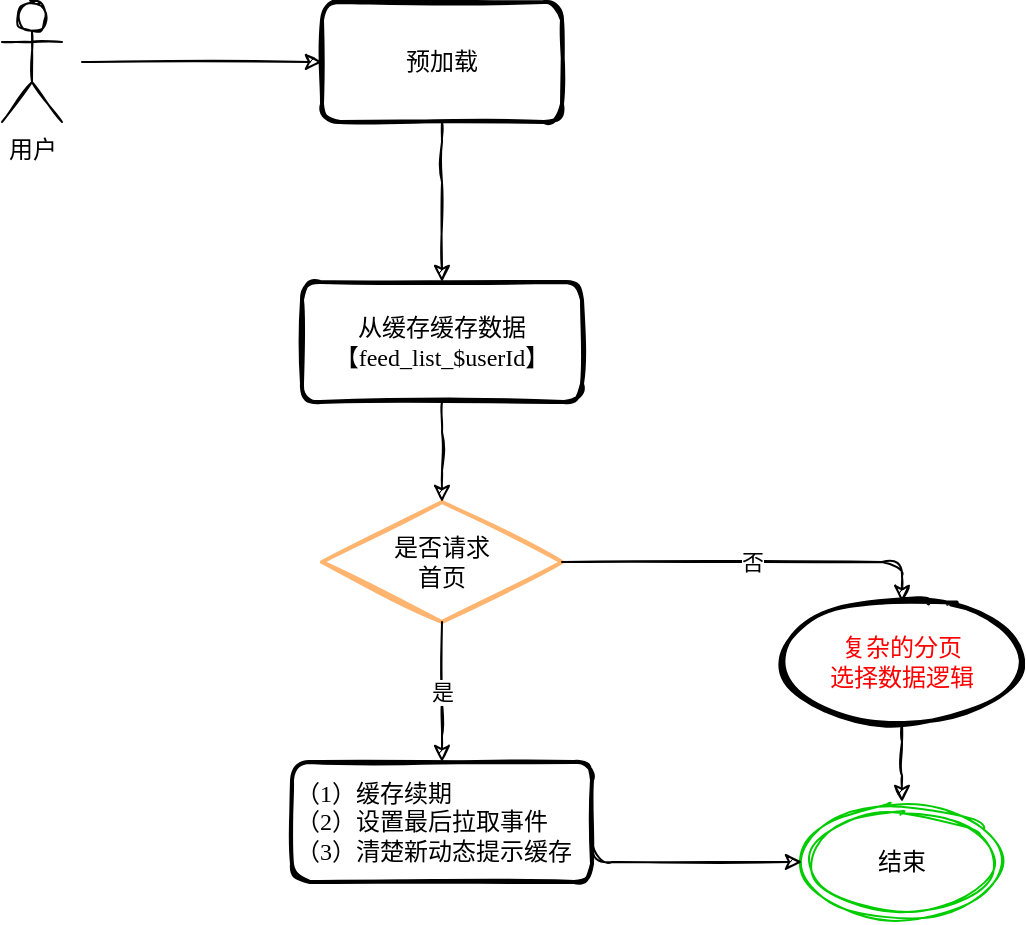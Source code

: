 <mxfile version="24.4.8" type="device">
  <diagram name="第 1 页" id="XVE3iO0NwDQ5ZgX1CONY">
    <mxGraphModel dx="1727" dy="674" grid="1" gridSize="10" guides="1" tooltips="1" connect="1" arrows="1" fold="1" page="1" pageScale="1" pageWidth="827" pageHeight="1169" math="0" shadow="0">
      <root>
        <mxCell id="0" />
        <mxCell id="1" parent="0" />
        <mxCell id="2usj6qcsEBOuH9dcHzZB-1" value="&lt;font face=&quot;Comic Sans MS&quot;&gt;预加载&lt;/font&gt;" style="rounded=1;whiteSpace=wrap;html=1;strokeWidth=2;fillWeight=4;hachureGap=8;hachureAngle=45;sketch=1;fillColor=none;" vertex="1" parent="1">
          <mxGeometry x="70" y="80" width="120" height="60" as="geometry" />
        </mxCell>
        <mxCell id="2usj6qcsEBOuH9dcHzZB-2" value="用户" style="shape=umlActor;verticalLabelPosition=bottom;verticalAlign=top;html=1;outlineConnect=0;fillColor=none;sketch=1;" vertex="1" parent="1">
          <mxGeometry x="-90" y="80" width="30" height="60" as="geometry" />
        </mxCell>
        <mxCell id="2usj6qcsEBOuH9dcHzZB-3" value="" style="endArrow=classic;html=1;entryX=0;entryY=0.5;entryDx=0;entryDy=0;sketch=1;" edge="1" parent="1" target="2usj6qcsEBOuH9dcHzZB-1">
          <mxGeometry width="50" height="50" relative="1" as="geometry">
            <mxPoint x="-50" y="110" as="sourcePoint" />
            <mxPoint y="80" as="targetPoint" />
          </mxGeometry>
        </mxCell>
        <mxCell id="2usj6qcsEBOuH9dcHzZB-4" value="&lt;font face=&quot;Comic Sans MS&quot;&gt;是否请求&lt;br&gt;首页&lt;/font&gt;" style="rhombus;whiteSpace=wrap;html=1;strokeWidth=2;fillWeight=-1;hachureGap=8;fillStyle=cross-hatch;sketch=1;strokeColor=#FFB570;fillColor=none;" vertex="1" parent="1">
          <mxGeometry x="70" y="330" width="120" height="60" as="geometry" />
        </mxCell>
        <mxCell id="2usj6qcsEBOuH9dcHzZB-5" value="" style="edgeStyle=elbowEdgeStyle;elbow=vertical;endArrow=classic;html=1;exitX=0.5;exitY=1;exitDx=0;exitDy=0;sketch=1;entryX=0.5;entryY=0;entryDx=0;entryDy=0;" edge="1" parent="1" source="2usj6qcsEBOuH9dcHzZB-1" target="2usj6qcsEBOuH9dcHzZB-6">
          <mxGeometry width="50" height="50" relative="1" as="geometry">
            <mxPoint x="-10" y="200" as="sourcePoint" />
            <mxPoint x="270" y="30" as="targetPoint" />
            <Array as="points">
              <mxPoint x="180" y="160" />
            </Array>
          </mxGeometry>
        </mxCell>
        <mxCell id="2usj6qcsEBOuH9dcHzZB-6" value="&lt;font face=&quot;Comic Sans MS&quot;&gt;从缓存缓存数据&lt;br&gt;【feed_list_$userId】&lt;/font&gt;" style="rounded=1;whiteSpace=wrap;html=1;strokeWidth=2;fillWeight=4;hachureGap=8;hachureAngle=45;sketch=1;fillColor=none;" vertex="1" parent="1">
          <mxGeometry x="60" y="220" width="140" height="60" as="geometry" />
        </mxCell>
        <mxCell id="2usj6qcsEBOuH9dcHzZB-7" value="是" style="edgeStyle=elbowEdgeStyle;elbow=vertical;endArrow=classic;html=1;exitX=0.5;exitY=1;exitDx=0;exitDy=0;sketch=1;entryX=0.5;entryY=0;entryDx=0;entryDy=0;" edge="1" parent="1" source="2usj6qcsEBOuH9dcHzZB-4" target="2usj6qcsEBOuH9dcHzZB-9">
          <mxGeometry width="50" height="50" relative="1" as="geometry">
            <mxPoint x="-20" y="270" as="sourcePoint" />
            <mxPoint x="160" y="480" as="targetPoint" />
            <Array as="points">
              <mxPoint x="140" y="440" />
              <mxPoint x="150" y="460" />
              <mxPoint x="170" y="600" />
              <mxPoint x="130" y="570" />
            </Array>
          </mxGeometry>
        </mxCell>
        <mxCell id="2usj6qcsEBOuH9dcHzZB-8" value="" style="edgeStyle=elbowEdgeStyle;elbow=vertical;endArrow=classic;html=1;exitX=0.5;exitY=1;exitDx=0;exitDy=0;entryX=0.5;entryY=0;entryDx=0;entryDy=0;sketch=1;" edge="1" parent="1" source="2usj6qcsEBOuH9dcHzZB-6" target="2usj6qcsEBOuH9dcHzZB-4">
          <mxGeometry width="50" height="50" relative="1" as="geometry">
            <mxPoint x="80" y="340" as="sourcePoint" />
            <mxPoint x="60" y="330" as="targetPoint" />
          </mxGeometry>
        </mxCell>
        <mxCell id="2usj6qcsEBOuH9dcHzZB-9" value="&lt;font face=&quot;Comic Sans MS&quot;&gt;（1）缓存续期&lt;br&gt;（2）设置最后拉取事件&lt;br&gt;（3）清楚新动态提示缓存&lt;/font&gt;" style="rounded=1;whiteSpace=wrap;html=1;strokeWidth=2;fillWeight=4;hachureGap=8;hachureAngle=45;sketch=1;fillColor=none;align=left;" vertex="1" parent="1">
          <mxGeometry x="55" y="460" width="150" height="60" as="geometry" />
        </mxCell>
        <mxCell id="2usj6qcsEBOuH9dcHzZB-10" value="&lt;font face=&quot;Comic Sans MS&quot; color=&quot;#ff0000&quot;&gt;复杂的分页&lt;br&gt;选择数据逻辑&lt;/font&gt;" style="ellipse;whiteSpace=wrap;html=1;strokeWidth=2;fillWeight=2;hachureGap=8;fillStyle=dots;sketch=1;fillColor=none;" vertex="1" parent="1">
          <mxGeometry x="300" y="380" width="120" height="60" as="geometry" />
        </mxCell>
        <mxCell id="2usj6qcsEBOuH9dcHzZB-11" value="否" style="edgeStyle=elbowEdgeStyle;elbow=vertical;endArrow=classic;html=1;exitX=1;exitY=0.5;exitDx=0;exitDy=0;sketch=1;" edge="1" parent="1" source="2usj6qcsEBOuH9dcHzZB-4" target="2usj6qcsEBOuH9dcHzZB-10">
          <mxGeometry width="50" height="50" relative="1" as="geometry">
            <mxPoint x="230" y="340" as="sourcePoint" />
            <mxPoint x="280" y="290" as="targetPoint" />
            <Array as="points">
              <mxPoint x="260" y="360" />
            </Array>
          </mxGeometry>
        </mxCell>
        <mxCell id="2usj6qcsEBOuH9dcHzZB-12" value="结束" style="ellipse;shape=doubleEllipse;whiteSpace=wrap;html=1;sketch=1;fillColor=none;strokeColor=#00CC00;" vertex="1" parent="1">
          <mxGeometry x="310" y="480" width="100" height="60" as="geometry" />
        </mxCell>
        <mxCell id="2usj6qcsEBOuH9dcHzZB-13" value="" style="edgeStyle=elbowEdgeStyle;elbow=vertical;endArrow=classic;html=1;entryX=0;entryY=0.5;entryDx=0;entryDy=0;exitX=1;exitY=0.5;exitDx=0;exitDy=0;sketch=1;" edge="1" parent="1" source="2usj6qcsEBOuH9dcHzZB-9" target="2usj6qcsEBOuH9dcHzZB-12">
          <mxGeometry width="50" height="50" relative="1" as="geometry">
            <mxPoint x="200" y="490" as="sourcePoint" />
            <mxPoint x="250" y="440" as="targetPoint" />
            <Array as="points">
              <mxPoint x="270" y="510" />
              <mxPoint x="250" y="490" />
            </Array>
          </mxGeometry>
        </mxCell>
        <mxCell id="2usj6qcsEBOuH9dcHzZB-14" value="" style="edgeStyle=elbowEdgeStyle;elbow=vertical;endArrow=classic;html=1;entryX=0.5;entryY=0;entryDx=0;entryDy=0;exitX=0.5;exitY=1;exitDx=0;exitDy=0;sketch=1;" edge="1" parent="1" source="2usj6qcsEBOuH9dcHzZB-10" target="2usj6qcsEBOuH9dcHzZB-12">
          <mxGeometry width="50" height="50" relative="1" as="geometry">
            <mxPoint x="470" y="450" as="sourcePoint" />
            <mxPoint x="520" y="400" as="targetPoint" />
          </mxGeometry>
        </mxCell>
      </root>
    </mxGraphModel>
  </diagram>
</mxfile>
